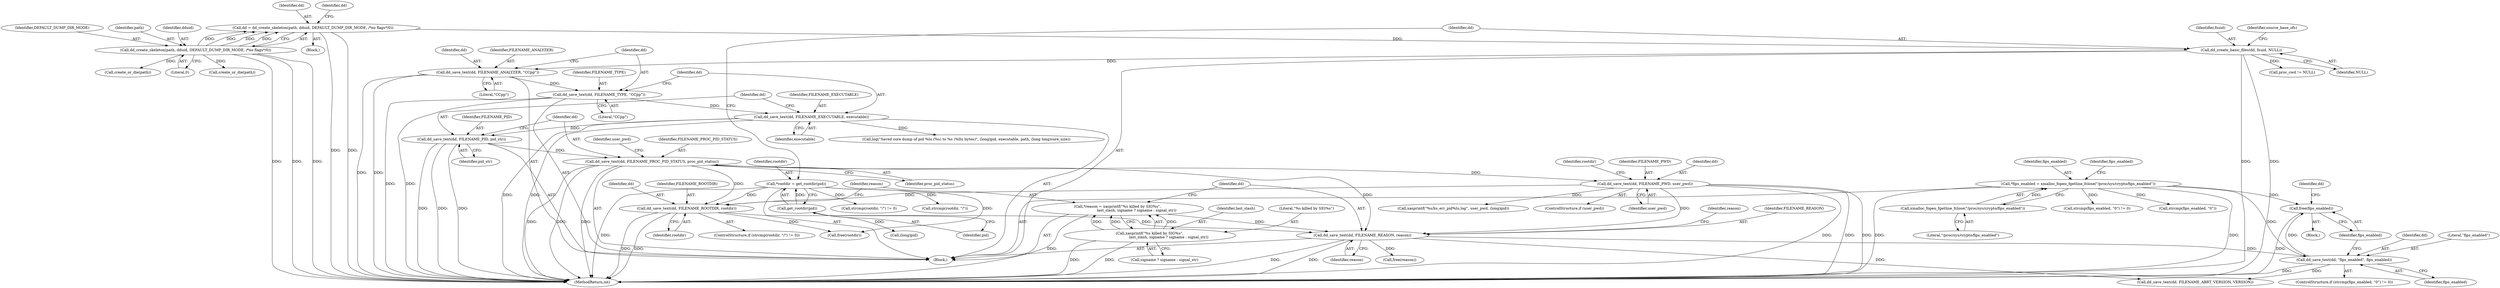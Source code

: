digraph "0_abrt_8939398b82006ba1fec4ed491339fc075f43fc7c_1@API" {
"1000879" [label="(Call,free(fips_enabled))"];
"1000875" [label="(Call,dd_save_text(dd, \"fips_enabled\", fips_enabled))"];
"1000841" [label="(Call,dd_save_text(dd, FILENAME_REASON, reason))"];
"1000808" [label="(Call,dd_save_text(dd, FILENAME_PROC_PID_STATUS, proc_pid_status))"];
"1000804" [label="(Call,dd_save_text(dd, FILENAME_PID, pid_str))"];
"1000800" [label="(Call,dd_save_text(dd, FILENAME_EXECUTABLE, executable))"];
"1000796" [label="(Call,dd_save_text(dd, FILENAME_TYPE, \"CCpp\"))"];
"1000792" [label="(Call,dd_save_text(dd, FILENAME_ANALYZER, \"CCpp\"))"];
"1000665" [label="(Call,dd_create_basic_files(dd, fsuid, NULL))"];
"1000650" [label="(Call,dd = dd_create_skeleton(path, dduid, DEFAULT_DUMP_DIR_MODE, /*no flags*/0))"];
"1000652" [label="(Call,dd_create_skeleton(path, dduid, DEFAULT_DUMP_DIR_MODE, /*no flags*/0))"];
"1000827" [label="(Call,dd_save_text(dd, FILENAME_ROOTDIR, rootdir))"];
"1000814" [label="(Call,dd_save_text(dd, FILENAME_PWD, user_pwd))"];
"1000661" [label="(Call,*rootdir = get_rootdir(pid))"];
"1000663" [label="(Call,get_rootdir(pid))"];
"1000832" [label="(Call,*reason = xasprintf(\"%s killed by SIG%s\",\n                                 last_slash, signame ? signame : signal_str))"];
"1000834" [label="(Call,xasprintf(\"%s killed by SIG%s\",\n                                 last_slash, signame ? signame : signal_str))"];
"1000862" [label="(Call,*fips_enabled = xmalloc_fopen_fgetline_fclose(\"/proc/sys/crypto/fips_enabled\"))"];
"1000864" [label="(Call,xmalloc_fopen_fgetline_fclose(\"/proc/sys/crypto/fips_enabled\"))"];
"1000814" [label="(Call,dd_save_text(dd, FILENAME_PWD, user_pwd))"];
"1000822" [label="(Call,strcmp(rootdir, \"/\") != 0)"];
"1001144" [label="(Call,proc_cwd != NULL)"];
"1000833" [label="(Identifier,reason)"];
"1000663" [label="(Call,get_rootdir(pid))"];
"1000793" [label="(Identifier,dd)"];
"1000834" [label="(Call,xasprintf(\"%s killed by SIG%s\",\n                                 last_slash, signame ? signame : signal_str))"];
"1000800" [label="(Call,dd_save_text(dd, FILENAME_EXECUTABLE, executable))"];
"1000659" [label="(Block,)"];
"1000807" [label="(Identifier,pid_str)"];
"1000806" [label="(Identifier,FILENAME_PID)"];
"1000799" [label="(Literal,\"CCpp\")"];
"1000864" [label="(Call,xmalloc_fopen_fgetline_fclose(\"/proc/sys/crypto/fips_enabled\"))"];
"1000666" [label="(Identifier,dd)"];
"1000875" [label="(Call,dd_save_text(dd, \"fips_enabled\", fips_enabled))"];
"1000828" [label="(Identifier,dd)"];
"1000796" [label="(Call,dd_save_text(dd, FILENAME_TYPE, \"CCpp\"))"];
"1000668" [label="(Identifier,NULL)"];
"1000829" [label="(Identifier,FILENAME_ROOTDIR)"];
"1000651" [label="(Identifier,dd)"];
"1000870" [label="(Call,strcmp(fips_enabled, \"0\") != 0)"];
"1000802" [label="(Identifier,FILENAME_EXECUTABLE)"];
"1001020" [label="(Call,xasprintf(\"%s/hs_err_pid%lu.log\", user_pwd, (long)pid))"];
"1000655" [label="(Identifier,DEFAULT_DUMP_DIR_MODE)"];
"1000672" [label="(Identifier,source_base_ofs)"];
"1000813" [label="(Identifier,user_pwd)"];
"1000658" [label="(Identifier,dd)"];
"1000927" [label="(Call,create_or_die(path))"];
"1000823" [label="(Call,strcmp(rootdir, \"/\"))"];
"1000801" [label="(Identifier,dd)"];
"1000882" [label="(Identifier,dd)"];
"1000865" [label="(Literal,\"/proc/sys/crypto/fips_enabled\")"];
"1000836" [label="(Identifier,last_slash)"];
"1000879" [label="(Call,free(fips_enabled))"];
"1000656" [label="(Literal,0)"];
"1000665" [label="(Call,dd_create_basic_files(dd, fsuid, NULL))"];
"1000876" [label="(Identifier,dd)"];
"1000650" [label="(Call,dd = dd_create_skeleton(path, dduid, DEFAULT_DUMP_DIR_MODE, /*no flags*/0))"];
"1000810" [label="(Identifier,FILENAME_PROC_PID_STATUS)"];
"1000652" [label="(Call,dd_create_skeleton(path, dduid, DEFAULT_DUMP_DIR_MODE, /*no flags*/0))"];
"1000844" [label="(Identifier,reason)"];
"1000152" [label="(Block,)"];
"1000811" [label="(Identifier,proc_pid_status)"];
"1000835" [label="(Literal,\"%s killed by SIG%s\")"];
"1000869" [label="(ControlStructure,if (strcmp(fips_enabled, \"0\") != 0))"];
"1000867" [label="(Identifier,fips_enabled)"];
"1000877" [label="(Literal,\"fips_enabled\")"];
"1000830" [label="(Identifier,rootdir)"];
"1000893" [label="(Call,create_or_die(path))"];
"1000837" [label="(Call,signame ? signame : signal_str)"];
"1000862" [label="(Call,*fips_enabled = xmalloc_fopen_fgetline_fclose(\"/proc/sys/crypto/fips_enabled\"))"];
"1000653" [label="(Identifier,path)"];
"1000827" [label="(Call,dd_save_text(dd, FILENAME_ROOTDIR, rootdir))"];
"1000832" [label="(Call,*reason = xasprintf(\"%s killed by SIG%s\",\n                                 last_slash, signame ? signame : signal_str))"];
"1000841" [label="(Call,dd_save_text(dd, FILENAME_REASON, reason))"];
"1000816" [label="(Identifier,FILENAME_PWD)"];
"1000794" [label="(Identifier,FILENAME_ANALYZER)"];
"1000664" [label="(Identifier,pid)"];
"1000815" [label="(Identifier,dd)"];
"1000803" [label="(Identifier,executable)"];
"1000821" [label="(ControlStructure,if (strcmp(rootdir, \"/\") != 0))"];
"1001103" [label="(Call,log(\"Saved core dump of pid %lu (%s) to %s (%llu bytes)\", (long)pid, executable, path, (long long)core_size))"];
"1000662" [label="(Identifier,rootdir)"];
"1000661" [label="(Call,*rootdir = get_rootdir(pid))"];
"1000863" [label="(Identifier,fips_enabled)"];
"1000878" [label="(Identifier,fips_enabled)"];
"1000846" [label="(Identifier,reason)"];
"1000654" [label="(Identifier,dduid)"];
"1000842" [label="(Identifier,dd)"];
"1001141" [label="(Call,free(rootdir))"];
"1000676" [label="(Call,(long)pid)"];
"1000797" [label="(Identifier,dd)"];
"1000812" [label="(ControlStructure,if (user_pwd))"];
"1000804" [label="(Call,dd_save_text(dd, FILENAME_PID, pid_str))"];
"1000805" [label="(Identifier,dd)"];
"1000843" [label="(Identifier,FILENAME_REASON)"];
"1000881" [label="(Call,dd_save_text(dd, FILENAME_ABRT_VERSION, VERSION))"];
"1000819" [label="(Identifier,rootdir)"];
"1000667" [label="(Identifier,fsuid)"];
"1000795" [label="(Literal,\"CCpp\")"];
"1000808" [label="(Call,dd_save_text(dd, FILENAME_PROC_PID_STATUS, proc_pid_status))"];
"1000868" [label="(Block,)"];
"1000845" [label="(Call,free(reason))"];
"1000792" [label="(Call,dd_save_text(dd, FILENAME_ANALYZER, \"CCpp\"))"];
"1000817" [label="(Identifier,user_pwd)"];
"1000880" [label="(Identifier,fips_enabled)"];
"1001237" [label="(MethodReturn,int)"];
"1000809" [label="(Identifier,dd)"];
"1000798" [label="(Identifier,FILENAME_TYPE)"];
"1000871" [label="(Call,strcmp(fips_enabled, \"0\"))"];
"1000879" -> "1000868"  [label="AST: "];
"1000879" -> "1000880"  [label="CFG: "];
"1000880" -> "1000879"  [label="AST: "];
"1000882" -> "1000879"  [label="CFG: "];
"1000879" -> "1001237"  [label="DDG: "];
"1000875" -> "1000879"  [label="DDG: "];
"1000862" -> "1000879"  [label="DDG: "];
"1000875" -> "1000869"  [label="AST: "];
"1000875" -> "1000878"  [label="CFG: "];
"1000876" -> "1000875"  [label="AST: "];
"1000877" -> "1000875"  [label="AST: "];
"1000878" -> "1000875"  [label="AST: "];
"1000880" -> "1000875"  [label="CFG: "];
"1000875" -> "1001237"  [label="DDG: "];
"1000841" -> "1000875"  [label="DDG: "];
"1000862" -> "1000875"  [label="DDG: "];
"1000875" -> "1000881"  [label="DDG: "];
"1000841" -> "1000659"  [label="AST: "];
"1000841" -> "1000844"  [label="CFG: "];
"1000842" -> "1000841"  [label="AST: "];
"1000843" -> "1000841"  [label="AST: "];
"1000844" -> "1000841"  [label="AST: "];
"1000846" -> "1000841"  [label="CFG: "];
"1000841" -> "1001237"  [label="DDG: "];
"1000841" -> "1001237"  [label="DDG: "];
"1000808" -> "1000841"  [label="DDG: "];
"1000827" -> "1000841"  [label="DDG: "];
"1000814" -> "1000841"  [label="DDG: "];
"1000832" -> "1000841"  [label="DDG: "];
"1000841" -> "1000845"  [label="DDG: "];
"1000841" -> "1000881"  [label="DDG: "];
"1000808" -> "1000659"  [label="AST: "];
"1000808" -> "1000811"  [label="CFG: "];
"1000809" -> "1000808"  [label="AST: "];
"1000810" -> "1000808"  [label="AST: "];
"1000811" -> "1000808"  [label="AST: "];
"1000813" -> "1000808"  [label="CFG: "];
"1000808" -> "1001237"  [label="DDG: "];
"1000808" -> "1001237"  [label="DDG: "];
"1000808" -> "1001237"  [label="DDG: "];
"1000804" -> "1000808"  [label="DDG: "];
"1000808" -> "1000814"  [label="DDG: "];
"1000808" -> "1000827"  [label="DDG: "];
"1000804" -> "1000659"  [label="AST: "];
"1000804" -> "1000807"  [label="CFG: "];
"1000805" -> "1000804"  [label="AST: "];
"1000806" -> "1000804"  [label="AST: "];
"1000807" -> "1000804"  [label="AST: "];
"1000809" -> "1000804"  [label="CFG: "];
"1000804" -> "1001237"  [label="DDG: "];
"1000804" -> "1001237"  [label="DDG: "];
"1000804" -> "1001237"  [label="DDG: "];
"1000800" -> "1000804"  [label="DDG: "];
"1000800" -> "1000659"  [label="AST: "];
"1000800" -> "1000803"  [label="CFG: "];
"1000801" -> "1000800"  [label="AST: "];
"1000802" -> "1000800"  [label="AST: "];
"1000803" -> "1000800"  [label="AST: "];
"1000805" -> "1000800"  [label="CFG: "];
"1000800" -> "1001237"  [label="DDG: "];
"1000800" -> "1001237"  [label="DDG: "];
"1000796" -> "1000800"  [label="DDG: "];
"1000800" -> "1001103"  [label="DDG: "];
"1000796" -> "1000659"  [label="AST: "];
"1000796" -> "1000799"  [label="CFG: "];
"1000797" -> "1000796"  [label="AST: "];
"1000798" -> "1000796"  [label="AST: "];
"1000799" -> "1000796"  [label="AST: "];
"1000801" -> "1000796"  [label="CFG: "];
"1000796" -> "1001237"  [label="DDG: "];
"1000796" -> "1001237"  [label="DDG: "];
"1000792" -> "1000796"  [label="DDG: "];
"1000792" -> "1000659"  [label="AST: "];
"1000792" -> "1000795"  [label="CFG: "];
"1000793" -> "1000792"  [label="AST: "];
"1000794" -> "1000792"  [label="AST: "];
"1000795" -> "1000792"  [label="AST: "];
"1000797" -> "1000792"  [label="CFG: "];
"1000792" -> "1001237"  [label="DDG: "];
"1000792" -> "1001237"  [label="DDG: "];
"1000665" -> "1000792"  [label="DDG: "];
"1000665" -> "1000659"  [label="AST: "];
"1000665" -> "1000668"  [label="CFG: "];
"1000666" -> "1000665"  [label="AST: "];
"1000667" -> "1000665"  [label="AST: "];
"1000668" -> "1000665"  [label="AST: "];
"1000672" -> "1000665"  [label="CFG: "];
"1000665" -> "1001237"  [label="DDG: "];
"1000665" -> "1001237"  [label="DDG: "];
"1000650" -> "1000665"  [label="DDG: "];
"1000665" -> "1001144"  [label="DDG: "];
"1000650" -> "1000152"  [label="AST: "];
"1000650" -> "1000652"  [label="CFG: "];
"1000651" -> "1000650"  [label="AST: "];
"1000652" -> "1000650"  [label="AST: "];
"1000658" -> "1000650"  [label="CFG: "];
"1000650" -> "1001237"  [label="DDG: "];
"1000650" -> "1001237"  [label="DDG: "];
"1000652" -> "1000650"  [label="DDG: "];
"1000652" -> "1000650"  [label="DDG: "];
"1000652" -> "1000650"  [label="DDG: "];
"1000652" -> "1000650"  [label="DDG: "];
"1000652" -> "1000656"  [label="CFG: "];
"1000653" -> "1000652"  [label="AST: "];
"1000654" -> "1000652"  [label="AST: "];
"1000655" -> "1000652"  [label="AST: "];
"1000656" -> "1000652"  [label="AST: "];
"1000652" -> "1001237"  [label="DDG: "];
"1000652" -> "1001237"  [label="DDG: "];
"1000652" -> "1001237"  [label="DDG: "];
"1000652" -> "1000893"  [label="DDG: "];
"1000652" -> "1000927"  [label="DDG: "];
"1000827" -> "1000821"  [label="AST: "];
"1000827" -> "1000830"  [label="CFG: "];
"1000828" -> "1000827"  [label="AST: "];
"1000829" -> "1000827"  [label="AST: "];
"1000830" -> "1000827"  [label="AST: "];
"1000833" -> "1000827"  [label="CFG: "];
"1000827" -> "1001237"  [label="DDG: "];
"1000827" -> "1001237"  [label="DDG: "];
"1000814" -> "1000827"  [label="DDG: "];
"1000661" -> "1000827"  [label="DDG: "];
"1000827" -> "1001141"  [label="DDG: "];
"1000814" -> "1000812"  [label="AST: "];
"1000814" -> "1000817"  [label="CFG: "];
"1000815" -> "1000814"  [label="AST: "];
"1000816" -> "1000814"  [label="AST: "];
"1000817" -> "1000814"  [label="AST: "];
"1000819" -> "1000814"  [label="CFG: "];
"1000814" -> "1001237"  [label="DDG: "];
"1000814" -> "1001237"  [label="DDG: "];
"1000814" -> "1001237"  [label="DDG: "];
"1000814" -> "1001020"  [label="DDG: "];
"1000661" -> "1000659"  [label="AST: "];
"1000661" -> "1000663"  [label="CFG: "];
"1000662" -> "1000661"  [label="AST: "];
"1000663" -> "1000661"  [label="AST: "];
"1000666" -> "1000661"  [label="CFG: "];
"1000661" -> "1001237"  [label="DDG: "];
"1000663" -> "1000661"  [label="DDG: "];
"1000661" -> "1000822"  [label="DDG: "];
"1000661" -> "1000823"  [label="DDG: "];
"1000661" -> "1001141"  [label="DDG: "];
"1000663" -> "1000664"  [label="CFG: "];
"1000664" -> "1000663"  [label="AST: "];
"1000663" -> "1000676"  [label="DDG: "];
"1000832" -> "1000659"  [label="AST: "];
"1000832" -> "1000834"  [label="CFG: "];
"1000833" -> "1000832"  [label="AST: "];
"1000834" -> "1000832"  [label="AST: "];
"1000842" -> "1000832"  [label="CFG: "];
"1000832" -> "1001237"  [label="DDG: "];
"1000834" -> "1000832"  [label="DDG: "];
"1000834" -> "1000832"  [label="DDG: "];
"1000834" -> "1000832"  [label="DDG: "];
"1000834" -> "1000837"  [label="CFG: "];
"1000835" -> "1000834"  [label="AST: "];
"1000836" -> "1000834"  [label="AST: "];
"1000837" -> "1000834"  [label="AST: "];
"1000834" -> "1001237"  [label="DDG: "];
"1000834" -> "1001237"  [label="DDG: "];
"1000862" -> "1000659"  [label="AST: "];
"1000862" -> "1000864"  [label="CFG: "];
"1000863" -> "1000862"  [label="AST: "];
"1000864" -> "1000862"  [label="AST: "];
"1000867" -> "1000862"  [label="CFG: "];
"1000862" -> "1001237"  [label="DDG: "];
"1000862" -> "1001237"  [label="DDG: "];
"1000864" -> "1000862"  [label="DDG: "];
"1000862" -> "1000870"  [label="DDG: "];
"1000862" -> "1000871"  [label="DDG: "];
"1000864" -> "1000865"  [label="CFG: "];
"1000865" -> "1000864"  [label="AST: "];
}
